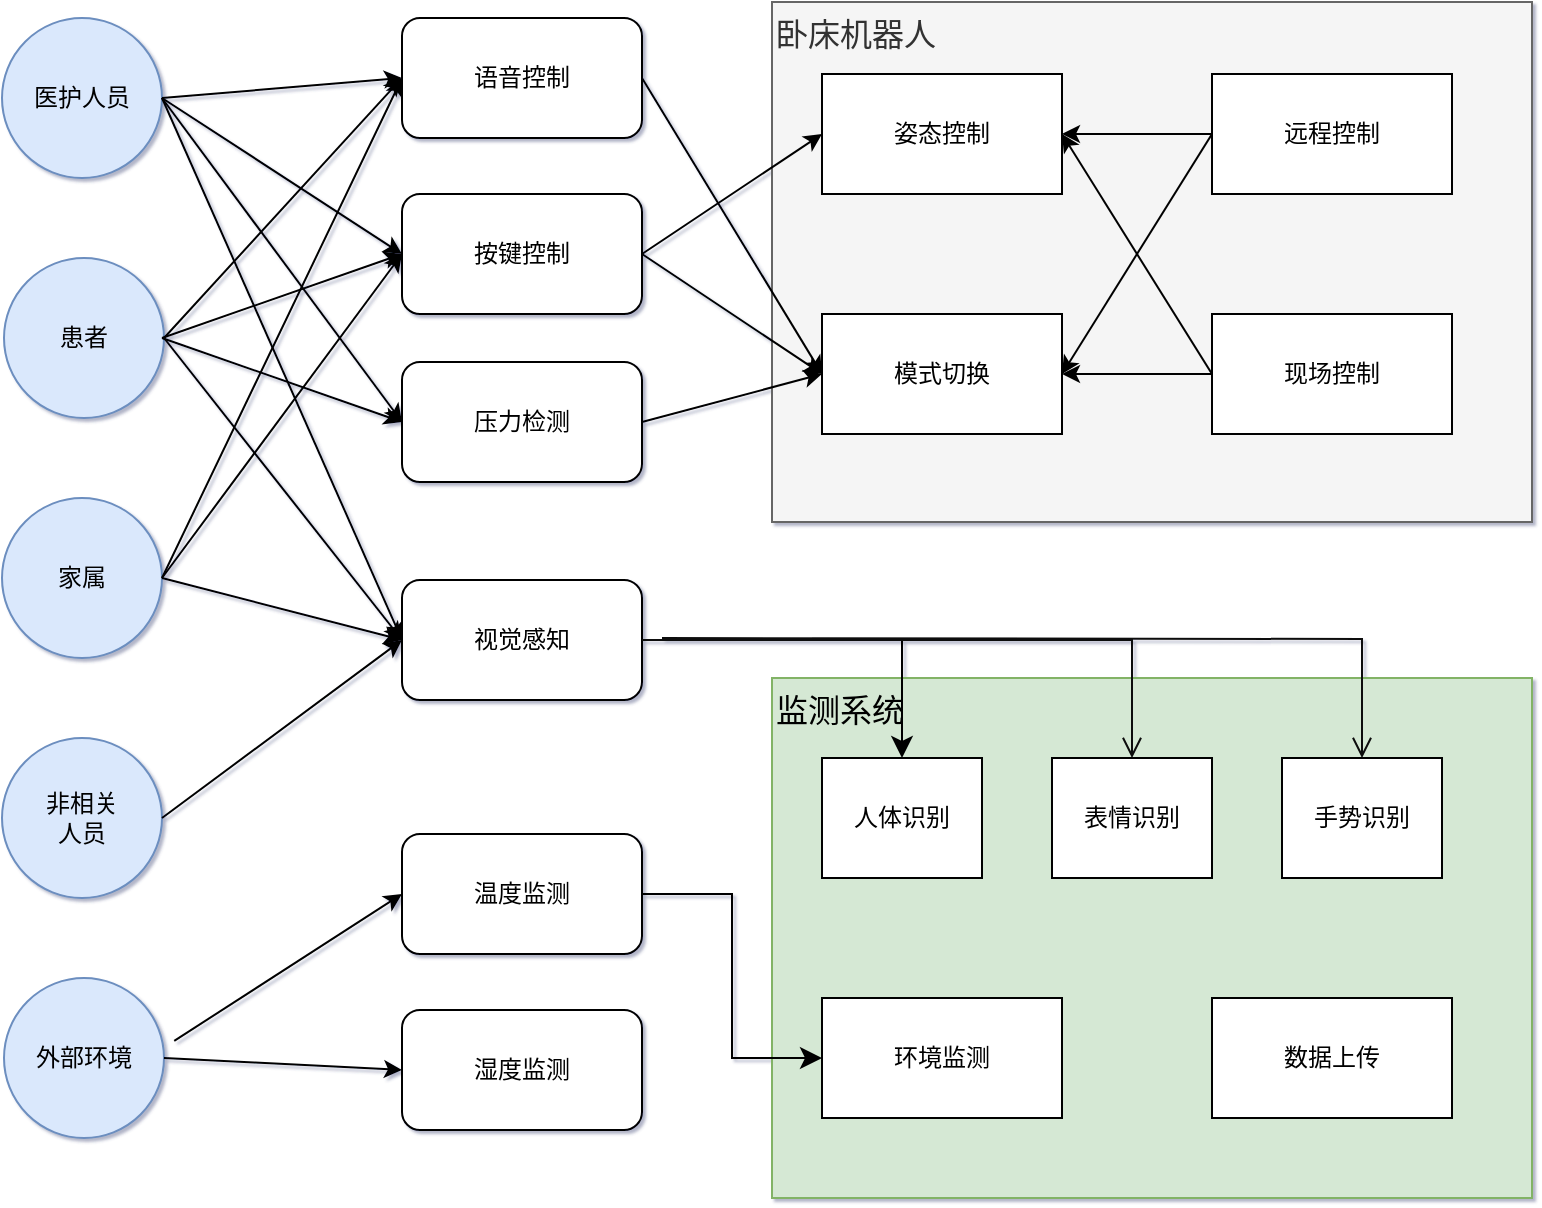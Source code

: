 <mxfile version="26.1.1">
  <diagram name="Page-1" id="c7558073-3199-34d8-9f00-42111426c3f3">
    <mxGraphModel dx="1591" dy="780" grid="1" gridSize="10" guides="1" tooltips="1" connect="1" arrows="1" fold="1" page="1" pageScale="1" pageWidth="1169" pageHeight="1654" background="none" math="0" shadow="1">
      <root>
        <mxCell id="0" />
        <mxCell id="1" parent="0" />
        <mxCell id="SXDvE0RAGK1XXc-n6YuC-122" value="&lt;font style=&quot;font-size: 16px;&quot;&gt;监测系统&lt;/font&gt;" style="rounded=0;whiteSpace=wrap;html=1;fillColor=#d5e8d4;strokeColor=#82b366;align=left;verticalAlign=top;" vertex="1" parent="1">
          <mxGeometry x="585" y="480" width="380" height="260" as="geometry" />
        </mxCell>
        <mxCell id="SXDvE0RAGK1XXc-n6YuC-111" value="&lt;font style=&quot;font-size: 16px;&quot;&gt;卧床机器人&lt;/font&gt;" style="rounded=0;whiteSpace=wrap;html=1;fillColor=#f5f5f5;fontColor=#333333;strokeColor=#666666;align=left;verticalAlign=top;" vertex="1" parent="1">
          <mxGeometry x="585" y="142" width="380" height="260" as="geometry" />
        </mxCell>
        <mxCell id="SXDvE0RAGK1XXc-n6YuC-97" value="医护人员" style="ellipse;whiteSpace=wrap;html=1;aspect=fixed;fillColor=#dae8fc;strokeColor=#6c8ebf;" vertex="1" parent="1">
          <mxGeometry x="200" y="150" width="80" height="80" as="geometry" />
        </mxCell>
        <mxCell id="SXDvE0RAGK1XXc-n6YuC-98" value="家属" style="ellipse;whiteSpace=wrap;html=1;aspect=fixed;fillColor=#dae8fc;strokeColor=#6c8ebf;" vertex="1" parent="1">
          <mxGeometry x="200" y="390" width="80" height="80" as="geometry" />
        </mxCell>
        <mxCell id="SXDvE0RAGK1XXc-n6YuC-99" value="患者" style="ellipse;whiteSpace=wrap;html=1;aspect=fixed;fillColor=#dae8fc;strokeColor=#6c8ebf;" vertex="1" parent="1">
          <mxGeometry x="201" y="270" width="80" height="80" as="geometry" />
        </mxCell>
        <mxCell id="SXDvE0RAGK1XXc-n6YuC-100" value="&lt;div&gt;非相关&lt;/div&gt;&lt;div&gt;人员&lt;/div&gt;" style="ellipse;whiteSpace=wrap;html=1;aspect=fixed;fillColor=#dae8fc;strokeColor=#6c8ebf;" vertex="1" parent="1">
          <mxGeometry x="200" y="510" width="80" height="80" as="geometry" />
        </mxCell>
        <mxCell id="SXDvE0RAGK1XXc-n6YuC-101" value="外部环境" style="ellipse;whiteSpace=wrap;html=1;aspect=fixed;fillColor=#dae8fc;strokeColor=#6c8ebf;" vertex="1" parent="1">
          <mxGeometry x="201" y="630" width="80" height="80" as="geometry" />
        </mxCell>
        <mxCell id="SXDvE0RAGK1XXc-n6YuC-102" value="语音控制" style="rounded=1;whiteSpace=wrap;html=1;" vertex="1" parent="1">
          <mxGeometry x="400" y="150" width="120" height="60" as="geometry" />
        </mxCell>
        <mxCell id="SXDvE0RAGK1XXc-n6YuC-103" value="按键控制" style="rounded=1;whiteSpace=wrap;html=1;" vertex="1" parent="1">
          <mxGeometry x="400" y="238" width="120" height="60" as="geometry" />
        </mxCell>
        <mxCell id="SXDvE0RAGK1XXc-n6YuC-104" value="压力检测" style="rounded=1;whiteSpace=wrap;html=1;" vertex="1" parent="1">
          <mxGeometry x="400" y="322" width="120" height="60" as="geometry" />
        </mxCell>
        <mxCell id="SXDvE0RAGK1XXc-n6YuC-105" value="&lt;div&gt;视觉感知&lt;/div&gt;" style="rounded=1;whiteSpace=wrap;html=1;" vertex="1" parent="1">
          <mxGeometry x="400" y="431" width="120" height="60" as="geometry" />
        </mxCell>
        <mxCell id="SXDvE0RAGK1XXc-n6YuC-106" value="温度监测" style="rounded=1;whiteSpace=wrap;html=1;" vertex="1" parent="1">
          <mxGeometry x="400" y="558" width="120" height="60" as="geometry" />
        </mxCell>
        <mxCell id="SXDvE0RAGK1XXc-n6YuC-107" value="湿度监测" style="rounded=1;whiteSpace=wrap;html=1;" vertex="1" parent="1">
          <mxGeometry x="400" y="646" width="120" height="60" as="geometry" />
        </mxCell>
        <mxCell id="SXDvE0RAGK1XXc-n6YuC-109" value="姿态控制" style="rounded=0;whiteSpace=wrap;html=1;" vertex="1" parent="1">
          <mxGeometry x="610" y="178" width="120" height="60" as="geometry" />
        </mxCell>
        <mxCell id="SXDvE0RAGK1XXc-n6YuC-114" value="远程控制" style="rounded=0;whiteSpace=wrap;html=1;" vertex="1" parent="1">
          <mxGeometry x="805" y="178" width="120" height="60" as="geometry" />
        </mxCell>
        <mxCell id="SXDvE0RAGK1XXc-n6YuC-116" value="现场控制" style="rounded=0;whiteSpace=wrap;html=1;" vertex="1" parent="1">
          <mxGeometry x="805" y="298" width="120" height="60" as="geometry" />
        </mxCell>
        <mxCell id="SXDvE0RAGK1XXc-n6YuC-117" value="模式切换" style="rounded=0;whiteSpace=wrap;html=1;" vertex="1" parent="1">
          <mxGeometry x="610" y="298" width="120" height="60" as="geometry" />
        </mxCell>
        <mxCell id="SXDvE0RAGK1XXc-n6YuC-118" value="人体识别" style="rounded=0;whiteSpace=wrap;html=1;" vertex="1" parent="1">
          <mxGeometry x="610" y="520" width="80" height="60" as="geometry" />
        </mxCell>
        <mxCell id="SXDvE0RAGK1XXc-n6YuC-120" value="&lt;div&gt;环境监测&lt;/div&gt;" style="rounded=0;whiteSpace=wrap;html=1;" vertex="1" parent="1">
          <mxGeometry x="610" y="640" width="120" height="60" as="geometry" />
        </mxCell>
        <mxCell id="SXDvE0RAGK1XXc-n6YuC-121" value="数据上传" style="rounded=0;whiteSpace=wrap;html=1;" vertex="1" parent="1">
          <mxGeometry x="805" y="640" width="120" height="60" as="geometry" />
        </mxCell>
        <mxCell id="SXDvE0RAGK1XXc-n6YuC-124" value="表情识别" style="rounded=0;whiteSpace=wrap;html=1;" vertex="1" parent="1">
          <mxGeometry x="725" y="520" width="80" height="60" as="geometry" />
        </mxCell>
        <mxCell id="SXDvE0RAGK1XXc-n6YuC-125" value="手势识别" style="rounded=0;whiteSpace=wrap;html=1;" vertex="1" parent="1">
          <mxGeometry x="840" y="520" width="80" height="60" as="geometry" />
        </mxCell>
        <mxCell id="SXDvE0RAGK1XXc-n6YuC-129" value="" style="endArrow=classic;html=1;rounded=0;exitX=1;exitY=0.5;exitDx=0;exitDy=0;entryX=0;entryY=0.5;entryDx=0;entryDy=0;" edge="1" parent="1" source="SXDvE0RAGK1XXc-n6YuC-97" target="SXDvE0RAGK1XXc-n6YuC-102">
          <mxGeometry width="50" height="50" relative="1" as="geometry">
            <mxPoint x="600" y="430" as="sourcePoint" />
            <mxPoint x="650" y="380" as="targetPoint" />
          </mxGeometry>
        </mxCell>
        <mxCell id="SXDvE0RAGK1XXc-n6YuC-130" value="" style="endArrow=classic;html=1;rounded=0;exitX=1;exitY=0.5;exitDx=0;exitDy=0;entryX=0;entryY=0.5;entryDx=0;entryDy=0;" edge="1" parent="1" source="SXDvE0RAGK1XXc-n6YuC-97" target="SXDvE0RAGK1XXc-n6YuC-103">
          <mxGeometry width="50" height="50" relative="1" as="geometry">
            <mxPoint x="290" y="200" as="sourcePoint" />
            <mxPoint x="410" y="190" as="targetPoint" />
          </mxGeometry>
        </mxCell>
        <mxCell id="SXDvE0RAGK1XXc-n6YuC-131" value="" style="endArrow=classic;html=1;rounded=0;entryX=0;entryY=0.5;entryDx=0;entryDy=0;" edge="1" parent="1" target="SXDvE0RAGK1XXc-n6YuC-104">
          <mxGeometry width="50" height="50" relative="1" as="geometry">
            <mxPoint x="280" y="190" as="sourcePoint" />
            <mxPoint x="420" y="200" as="targetPoint" />
          </mxGeometry>
        </mxCell>
        <mxCell id="SXDvE0RAGK1XXc-n6YuC-132" value="" style="endArrow=classic;html=1;rounded=0;entryX=0;entryY=0.5;entryDx=0;entryDy=0;" edge="1" parent="1" target="SXDvE0RAGK1XXc-n6YuC-105">
          <mxGeometry width="50" height="50" relative="1" as="geometry">
            <mxPoint x="280" y="190" as="sourcePoint" />
            <mxPoint x="430" y="210" as="targetPoint" />
          </mxGeometry>
        </mxCell>
        <mxCell id="SXDvE0RAGK1XXc-n6YuC-133" value="" style="endArrow=classic;html=1;rounded=0;exitX=1;exitY=0.5;exitDx=0;exitDy=0;entryX=0;entryY=0.5;entryDx=0;entryDy=0;" edge="1" parent="1" source="SXDvE0RAGK1XXc-n6YuC-99" target="SXDvE0RAGK1XXc-n6YuC-102">
          <mxGeometry width="50" height="50" relative="1" as="geometry">
            <mxPoint x="320" y="230" as="sourcePoint" />
            <mxPoint x="440" y="220" as="targetPoint" />
          </mxGeometry>
        </mxCell>
        <mxCell id="SXDvE0RAGK1XXc-n6YuC-134" value="" style="endArrow=classic;html=1;rounded=0;entryX=0;entryY=0.5;entryDx=0;entryDy=0;" edge="1" parent="1" target="SXDvE0RAGK1XXc-n6YuC-103">
          <mxGeometry width="50" height="50" relative="1" as="geometry">
            <mxPoint x="280" y="310" as="sourcePoint" />
            <mxPoint x="450" y="230" as="targetPoint" />
          </mxGeometry>
        </mxCell>
        <mxCell id="SXDvE0RAGK1XXc-n6YuC-135" value="" style="endArrow=classic;html=1;rounded=0;entryX=0;entryY=0.5;entryDx=0;entryDy=0;" edge="1" parent="1" target="SXDvE0RAGK1XXc-n6YuC-104">
          <mxGeometry width="50" height="50" relative="1" as="geometry">
            <mxPoint x="280" y="310" as="sourcePoint" />
            <mxPoint x="460" y="240" as="targetPoint" />
          </mxGeometry>
        </mxCell>
        <mxCell id="SXDvE0RAGK1XXc-n6YuC-136" value="" style="endArrow=classic;html=1;rounded=0;exitX=1;exitY=0.5;exitDx=0;exitDy=0;entryX=0;entryY=0.5;entryDx=0;entryDy=0;" edge="1" parent="1" source="SXDvE0RAGK1XXc-n6YuC-99" target="SXDvE0RAGK1XXc-n6YuC-105">
          <mxGeometry width="50" height="50" relative="1" as="geometry">
            <mxPoint x="350" y="260" as="sourcePoint" />
            <mxPoint x="400" y="470" as="targetPoint" />
          </mxGeometry>
        </mxCell>
        <mxCell id="SXDvE0RAGK1XXc-n6YuC-137" value="" style="endArrow=classic;html=1;rounded=0;exitX=1;exitY=0.5;exitDx=0;exitDy=0;entryX=0;entryY=0.5;entryDx=0;entryDy=0;" edge="1" parent="1" source="SXDvE0RAGK1XXc-n6YuC-98" target="SXDvE0RAGK1XXc-n6YuC-102">
          <mxGeometry width="50" height="50" relative="1" as="geometry">
            <mxPoint x="360" y="270" as="sourcePoint" />
            <mxPoint x="480" y="260" as="targetPoint" />
          </mxGeometry>
        </mxCell>
        <mxCell id="SXDvE0RAGK1XXc-n6YuC-138" value="" style="endArrow=classic;html=1;rounded=0;entryX=0;entryY=0.5;entryDx=0;entryDy=0;" edge="1" parent="1" target="SXDvE0RAGK1XXc-n6YuC-103">
          <mxGeometry width="50" height="50" relative="1" as="geometry">
            <mxPoint x="280" y="430" as="sourcePoint" />
            <mxPoint x="490" y="270" as="targetPoint" />
          </mxGeometry>
        </mxCell>
        <mxCell id="SXDvE0RAGK1XXc-n6YuC-139" value="" style="endArrow=classic;html=1;rounded=0;exitX=1;exitY=0.5;exitDx=0;exitDy=0;entryX=0;entryY=0.5;entryDx=0;entryDy=0;" edge="1" parent="1" source="SXDvE0RAGK1XXc-n6YuC-98" target="SXDvE0RAGK1XXc-n6YuC-105">
          <mxGeometry width="50" height="50" relative="1" as="geometry">
            <mxPoint x="380" y="290" as="sourcePoint" />
            <mxPoint x="400" y="470" as="targetPoint" />
          </mxGeometry>
        </mxCell>
        <mxCell id="SXDvE0RAGK1XXc-n6YuC-140" value="" style="endArrow=classic;html=1;rounded=0;exitX=1;exitY=0.5;exitDx=0;exitDy=0;entryX=0;entryY=0.5;entryDx=0;entryDy=0;" edge="1" parent="1" source="SXDvE0RAGK1XXc-n6YuC-100" target="SXDvE0RAGK1XXc-n6YuC-105">
          <mxGeometry width="50" height="50" relative="1" as="geometry">
            <mxPoint x="390" y="300" as="sourcePoint" />
            <mxPoint x="400" y="460" as="targetPoint" />
          </mxGeometry>
        </mxCell>
        <mxCell id="SXDvE0RAGK1XXc-n6YuC-141" value="" style="endArrow=classic;html=1;rounded=0;exitX=1.064;exitY=0.393;exitDx=0;exitDy=0;entryX=0;entryY=0.5;entryDx=0;entryDy=0;exitPerimeter=0;" edge="1" parent="1" source="SXDvE0RAGK1XXc-n6YuC-101" target="SXDvE0RAGK1XXc-n6YuC-106">
          <mxGeometry width="50" height="50" relative="1" as="geometry">
            <mxPoint x="400" y="310" as="sourcePoint" />
            <mxPoint x="520" y="300" as="targetPoint" />
          </mxGeometry>
        </mxCell>
        <mxCell id="SXDvE0RAGK1XXc-n6YuC-142" value="" style="endArrow=classic;html=1;rounded=0;entryX=0;entryY=0.5;entryDx=0;entryDy=0;exitX=1;exitY=0.5;exitDx=0;exitDy=0;" edge="1" parent="1" source="SXDvE0RAGK1XXc-n6YuC-101" target="SXDvE0RAGK1XXc-n6YuC-107">
          <mxGeometry width="50" height="50" relative="1" as="geometry">
            <mxPoint x="290" y="670" as="sourcePoint" />
            <mxPoint x="410" y="598" as="targetPoint" />
          </mxGeometry>
        </mxCell>
        <mxCell id="SXDvE0RAGK1XXc-n6YuC-143" value="" style="endArrow=classic;html=1;rounded=0;exitX=1;exitY=0.5;exitDx=0;exitDy=0;entryX=0;entryY=0.5;entryDx=0;entryDy=0;" edge="1" parent="1" source="SXDvE0RAGK1XXc-n6YuC-102" target="SXDvE0RAGK1XXc-n6YuC-117">
          <mxGeometry width="50" height="50" relative="1" as="geometry">
            <mxPoint x="520" y="193" as="sourcePoint" />
            <mxPoint x="634" y="120" as="targetPoint" />
          </mxGeometry>
        </mxCell>
        <mxCell id="SXDvE0RAGK1XXc-n6YuC-144" value="" style="endArrow=classic;html=1;rounded=0;entryX=0;entryY=0.5;entryDx=0;entryDy=0;exitX=1;exitY=0.5;exitDx=0;exitDy=0;" edge="1" parent="1" source="SXDvE0RAGK1XXc-n6YuC-103" target="SXDvE0RAGK1XXc-n6YuC-109">
          <mxGeometry width="50" height="50" relative="1" as="geometry">
            <mxPoint x="520" y="180" as="sourcePoint" />
            <mxPoint x="620" y="338" as="targetPoint" />
          </mxGeometry>
        </mxCell>
        <mxCell id="SXDvE0RAGK1XXc-n6YuC-145" value="" style="endArrow=classic;html=1;rounded=0;entryX=0;entryY=0.5;entryDx=0;entryDy=0;exitX=1;exitY=0.5;exitDx=0;exitDy=0;" edge="1" parent="1" source="SXDvE0RAGK1XXc-n6YuC-103" target="SXDvE0RAGK1XXc-n6YuC-117">
          <mxGeometry width="50" height="50" relative="1" as="geometry">
            <mxPoint x="530" y="278" as="sourcePoint" />
            <mxPoint x="620" y="218" as="targetPoint" />
          </mxGeometry>
        </mxCell>
        <mxCell id="SXDvE0RAGK1XXc-n6YuC-146" value="" style="endArrow=classic;html=1;rounded=0;exitX=1;exitY=0.5;exitDx=0;exitDy=0;entryX=0;entryY=0.5;entryDx=0;entryDy=0;" edge="1" parent="1" source="SXDvE0RAGK1XXc-n6YuC-104" target="SXDvE0RAGK1XXc-n6YuC-117">
          <mxGeometry width="50" height="50" relative="1" as="geometry">
            <mxPoint x="540" y="288" as="sourcePoint" />
            <mxPoint x="630" y="228" as="targetPoint" />
          </mxGeometry>
        </mxCell>
        <mxCell id="SXDvE0RAGK1XXc-n6YuC-147" value="" style="endArrow=classic;html=1;rounded=0;entryX=1;entryY=0.5;entryDx=0;entryDy=0;exitX=0;exitY=0.5;exitDx=0;exitDy=0;" edge="1" parent="1" source="SXDvE0RAGK1XXc-n6YuC-114" target="SXDvE0RAGK1XXc-n6YuC-109">
          <mxGeometry width="50" height="50" relative="1" as="geometry">
            <mxPoint x="550" y="298" as="sourcePoint" />
            <mxPoint x="640" y="238" as="targetPoint" />
          </mxGeometry>
        </mxCell>
        <mxCell id="SXDvE0RAGK1XXc-n6YuC-148" value="" style="endArrow=classic;html=1;rounded=0;entryX=1;entryY=0.5;entryDx=0;entryDy=0;exitX=0;exitY=0.5;exitDx=0;exitDy=0;" edge="1" parent="1" source="SXDvE0RAGK1XXc-n6YuC-114" target="SXDvE0RAGK1XXc-n6YuC-117">
          <mxGeometry width="50" height="50" relative="1" as="geometry">
            <mxPoint x="810" y="210" as="sourcePoint" />
            <mxPoint x="740" y="218" as="targetPoint" />
          </mxGeometry>
        </mxCell>
        <mxCell id="SXDvE0RAGK1XXc-n6YuC-149" value="" style="endArrow=classic;html=1;rounded=0;entryX=1;entryY=0.5;entryDx=0;entryDy=0;exitX=0;exitY=0.5;exitDx=0;exitDy=0;" edge="1" parent="1" source="SXDvE0RAGK1XXc-n6YuC-116" target="SXDvE0RAGK1XXc-n6YuC-109">
          <mxGeometry width="50" height="50" relative="1" as="geometry">
            <mxPoint x="815" y="218" as="sourcePoint" />
            <mxPoint x="740" y="338" as="targetPoint" />
          </mxGeometry>
        </mxCell>
        <mxCell id="SXDvE0RAGK1XXc-n6YuC-150" value="" style="endArrow=classic;html=1;rounded=0;entryX=1;entryY=0.5;entryDx=0;entryDy=0;exitX=0;exitY=0.5;exitDx=0;exitDy=0;" edge="1" parent="1" source="SXDvE0RAGK1XXc-n6YuC-116" target="SXDvE0RAGK1XXc-n6YuC-117">
          <mxGeometry width="50" height="50" relative="1" as="geometry">
            <mxPoint x="815" y="218" as="sourcePoint" />
            <mxPoint x="740" y="218" as="targetPoint" />
          </mxGeometry>
        </mxCell>
        <mxCell id="SXDvE0RAGK1XXc-n6YuC-152" value="" style="edgeStyle=elbowEdgeStyle;elbow=horizontal;endArrow=classic;html=1;curved=0;rounded=0;endSize=8;startSize=8;" edge="1" parent="1" source="SXDvE0RAGK1XXc-n6YuC-106" target="SXDvE0RAGK1XXc-n6YuC-120">
          <mxGeometry width="50" height="50" relative="1" as="geometry">
            <mxPoint x="600" y="430" as="sourcePoint" />
            <mxPoint x="650" y="380" as="targetPoint" />
          </mxGeometry>
        </mxCell>
        <mxCell id="SXDvE0RAGK1XXc-n6YuC-153" value="" style="edgeStyle=segmentEdgeStyle;endArrow=classic;html=1;curved=0;rounded=0;endSize=8;startSize=8;exitX=1;exitY=0.5;exitDx=0;exitDy=0;entryX=0.5;entryY=0;entryDx=0;entryDy=0;" edge="1" parent="1" source="SXDvE0RAGK1XXc-n6YuC-105" target="SXDvE0RAGK1XXc-n6YuC-118">
          <mxGeometry width="50" height="50" relative="1" as="geometry">
            <mxPoint x="600" y="430" as="sourcePoint" />
            <mxPoint x="650" y="380" as="targetPoint" />
          </mxGeometry>
        </mxCell>
        <mxCell id="SXDvE0RAGK1XXc-n6YuC-155" value="" style="edgeStyle=orthogonalEdgeStyle;html=1;verticalAlign=bottom;endArrow=open;endSize=8;strokeColor=#0A0A0A;rounded=0;entryX=0.5;entryY=0;entryDx=0;entryDy=0;exitX=1;exitY=0.5;exitDx=0;exitDy=0;" edge="1" source="SXDvE0RAGK1XXc-n6YuC-105" parent="1" target="SXDvE0RAGK1XXc-n6YuC-124">
          <mxGeometry relative="1" as="geometry">
            <mxPoint x="700" y="450" as="targetPoint" />
            <mxPoint x="635" y="370" as="sourcePoint" />
          </mxGeometry>
        </mxCell>
        <mxCell id="SXDvE0RAGK1XXc-n6YuC-156" value="" style="edgeStyle=orthogonalEdgeStyle;html=1;verticalAlign=bottom;endArrow=open;endSize=8;strokeColor=#0A0A0A;rounded=0;entryX=0.5;entryY=0;entryDx=0;entryDy=0;" edge="1" parent="1" target="SXDvE0RAGK1XXc-n6YuC-125">
          <mxGeometry relative="1" as="geometry">
            <mxPoint x="775" y="530" as="targetPoint" />
            <mxPoint x="530" y="460" as="sourcePoint" />
          </mxGeometry>
        </mxCell>
      </root>
    </mxGraphModel>
  </diagram>
</mxfile>

